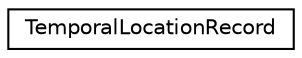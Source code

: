 digraph "Graphical Class Hierarchy"
{
 // LATEX_PDF_SIZE
  edge [fontname="Helvetica",fontsize="10",labelfontname="Helvetica",labelfontsize="10"];
  node [fontname="Helvetica",fontsize="10",shape=record];
  rankdir="LR";
  Node0 [label="TemporalLocationRecord",height=0.2,width=0.4,color="black", fillcolor="white", style="filled",URL="$classmoja_1_1modules_1_1cbm_1_1TemporalLocationRecord.html",tooltip=" "];
}
